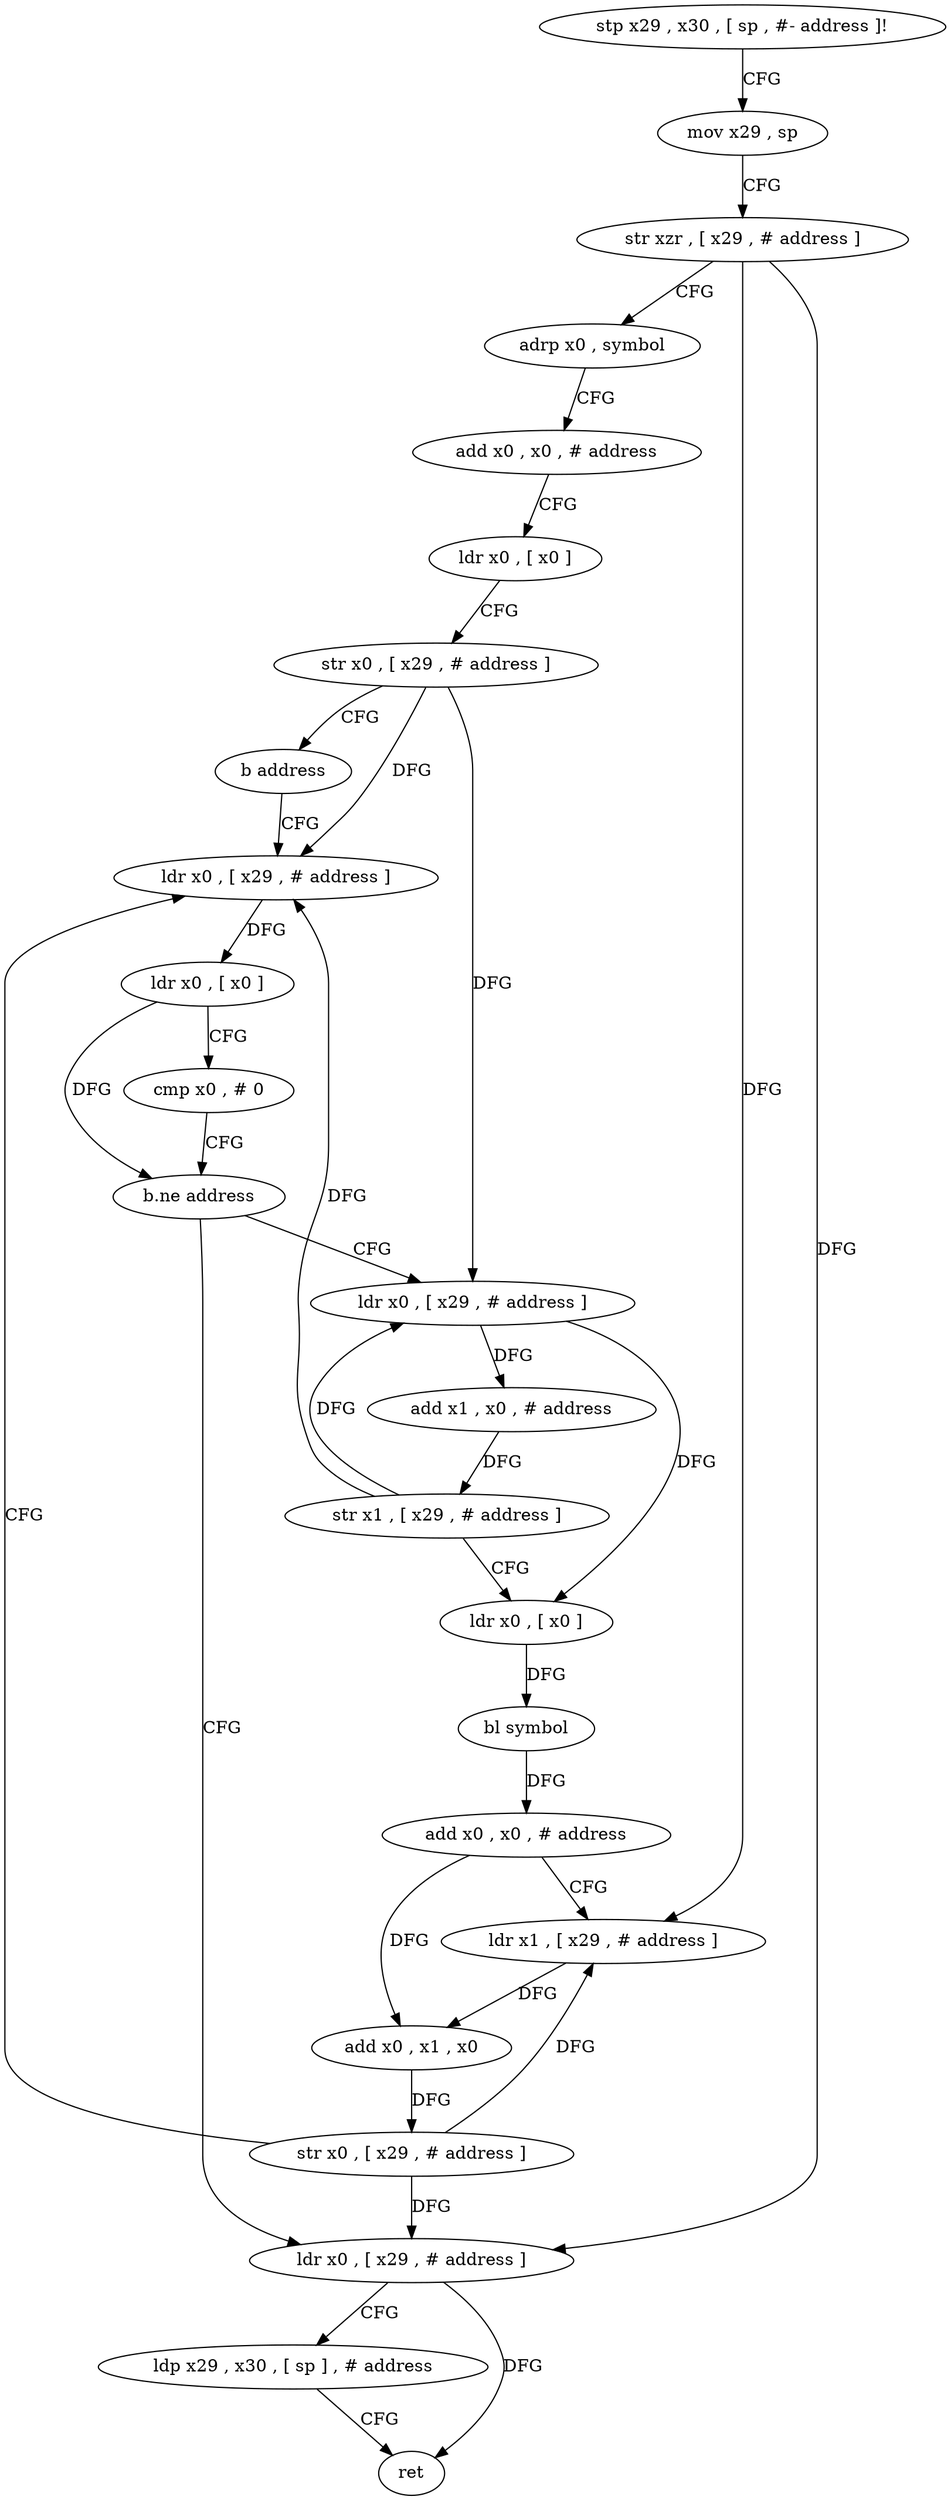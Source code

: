 digraph "func" {
"4286920" [label = "stp x29 , x30 , [ sp , #- address ]!" ]
"4286924" [label = "mov x29 , sp" ]
"4286928" [label = "str xzr , [ x29 , # address ]" ]
"4286932" [label = "adrp x0 , symbol" ]
"4286936" [label = "add x0 , x0 , # address" ]
"4286940" [label = "ldr x0 , [ x0 ]" ]
"4286944" [label = "str x0 , [ x29 , # address ]" ]
"4286948" [label = "b address" ]
"4286988" [label = "ldr x0 , [ x29 , # address ]" ]
"4286992" [label = "ldr x0 , [ x0 ]" ]
"4286996" [label = "cmp x0 , # 0" ]
"4287000" [label = "b.ne address" ]
"4286952" [label = "ldr x0 , [ x29 , # address ]" ]
"4287004" [label = "ldr x0 , [ x29 , # address ]" ]
"4286956" [label = "add x1 , x0 , # address" ]
"4286960" [label = "str x1 , [ x29 , # address ]" ]
"4286964" [label = "ldr x0 , [ x0 ]" ]
"4286968" [label = "bl symbol" ]
"4286972" [label = "add x0 , x0 , # address" ]
"4286976" [label = "ldr x1 , [ x29 , # address ]" ]
"4286980" [label = "add x0 , x1 , x0" ]
"4286984" [label = "str x0 , [ x29 , # address ]" ]
"4287008" [label = "ldp x29 , x30 , [ sp ] , # address" ]
"4287012" [label = "ret" ]
"4286920" -> "4286924" [ label = "CFG" ]
"4286924" -> "4286928" [ label = "CFG" ]
"4286928" -> "4286932" [ label = "CFG" ]
"4286928" -> "4286976" [ label = "DFG" ]
"4286928" -> "4287004" [ label = "DFG" ]
"4286932" -> "4286936" [ label = "CFG" ]
"4286936" -> "4286940" [ label = "CFG" ]
"4286940" -> "4286944" [ label = "CFG" ]
"4286944" -> "4286948" [ label = "CFG" ]
"4286944" -> "4286988" [ label = "DFG" ]
"4286944" -> "4286952" [ label = "DFG" ]
"4286948" -> "4286988" [ label = "CFG" ]
"4286988" -> "4286992" [ label = "DFG" ]
"4286992" -> "4286996" [ label = "CFG" ]
"4286992" -> "4287000" [ label = "DFG" ]
"4286996" -> "4287000" [ label = "CFG" ]
"4287000" -> "4286952" [ label = "CFG" ]
"4287000" -> "4287004" [ label = "CFG" ]
"4286952" -> "4286956" [ label = "DFG" ]
"4286952" -> "4286964" [ label = "DFG" ]
"4287004" -> "4287008" [ label = "CFG" ]
"4287004" -> "4287012" [ label = "DFG" ]
"4286956" -> "4286960" [ label = "DFG" ]
"4286960" -> "4286964" [ label = "CFG" ]
"4286960" -> "4286988" [ label = "DFG" ]
"4286960" -> "4286952" [ label = "DFG" ]
"4286964" -> "4286968" [ label = "DFG" ]
"4286968" -> "4286972" [ label = "DFG" ]
"4286972" -> "4286976" [ label = "CFG" ]
"4286972" -> "4286980" [ label = "DFG" ]
"4286976" -> "4286980" [ label = "DFG" ]
"4286980" -> "4286984" [ label = "DFG" ]
"4286984" -> "4286988" [ label = "CFG" ]
"4286984" -> "4286976" [ label = "DFG" ]
"4286984" -> "4287004" [ label = "DFG" ]
"4287008" -> "4287012" [ label = "CFG" ]
}
